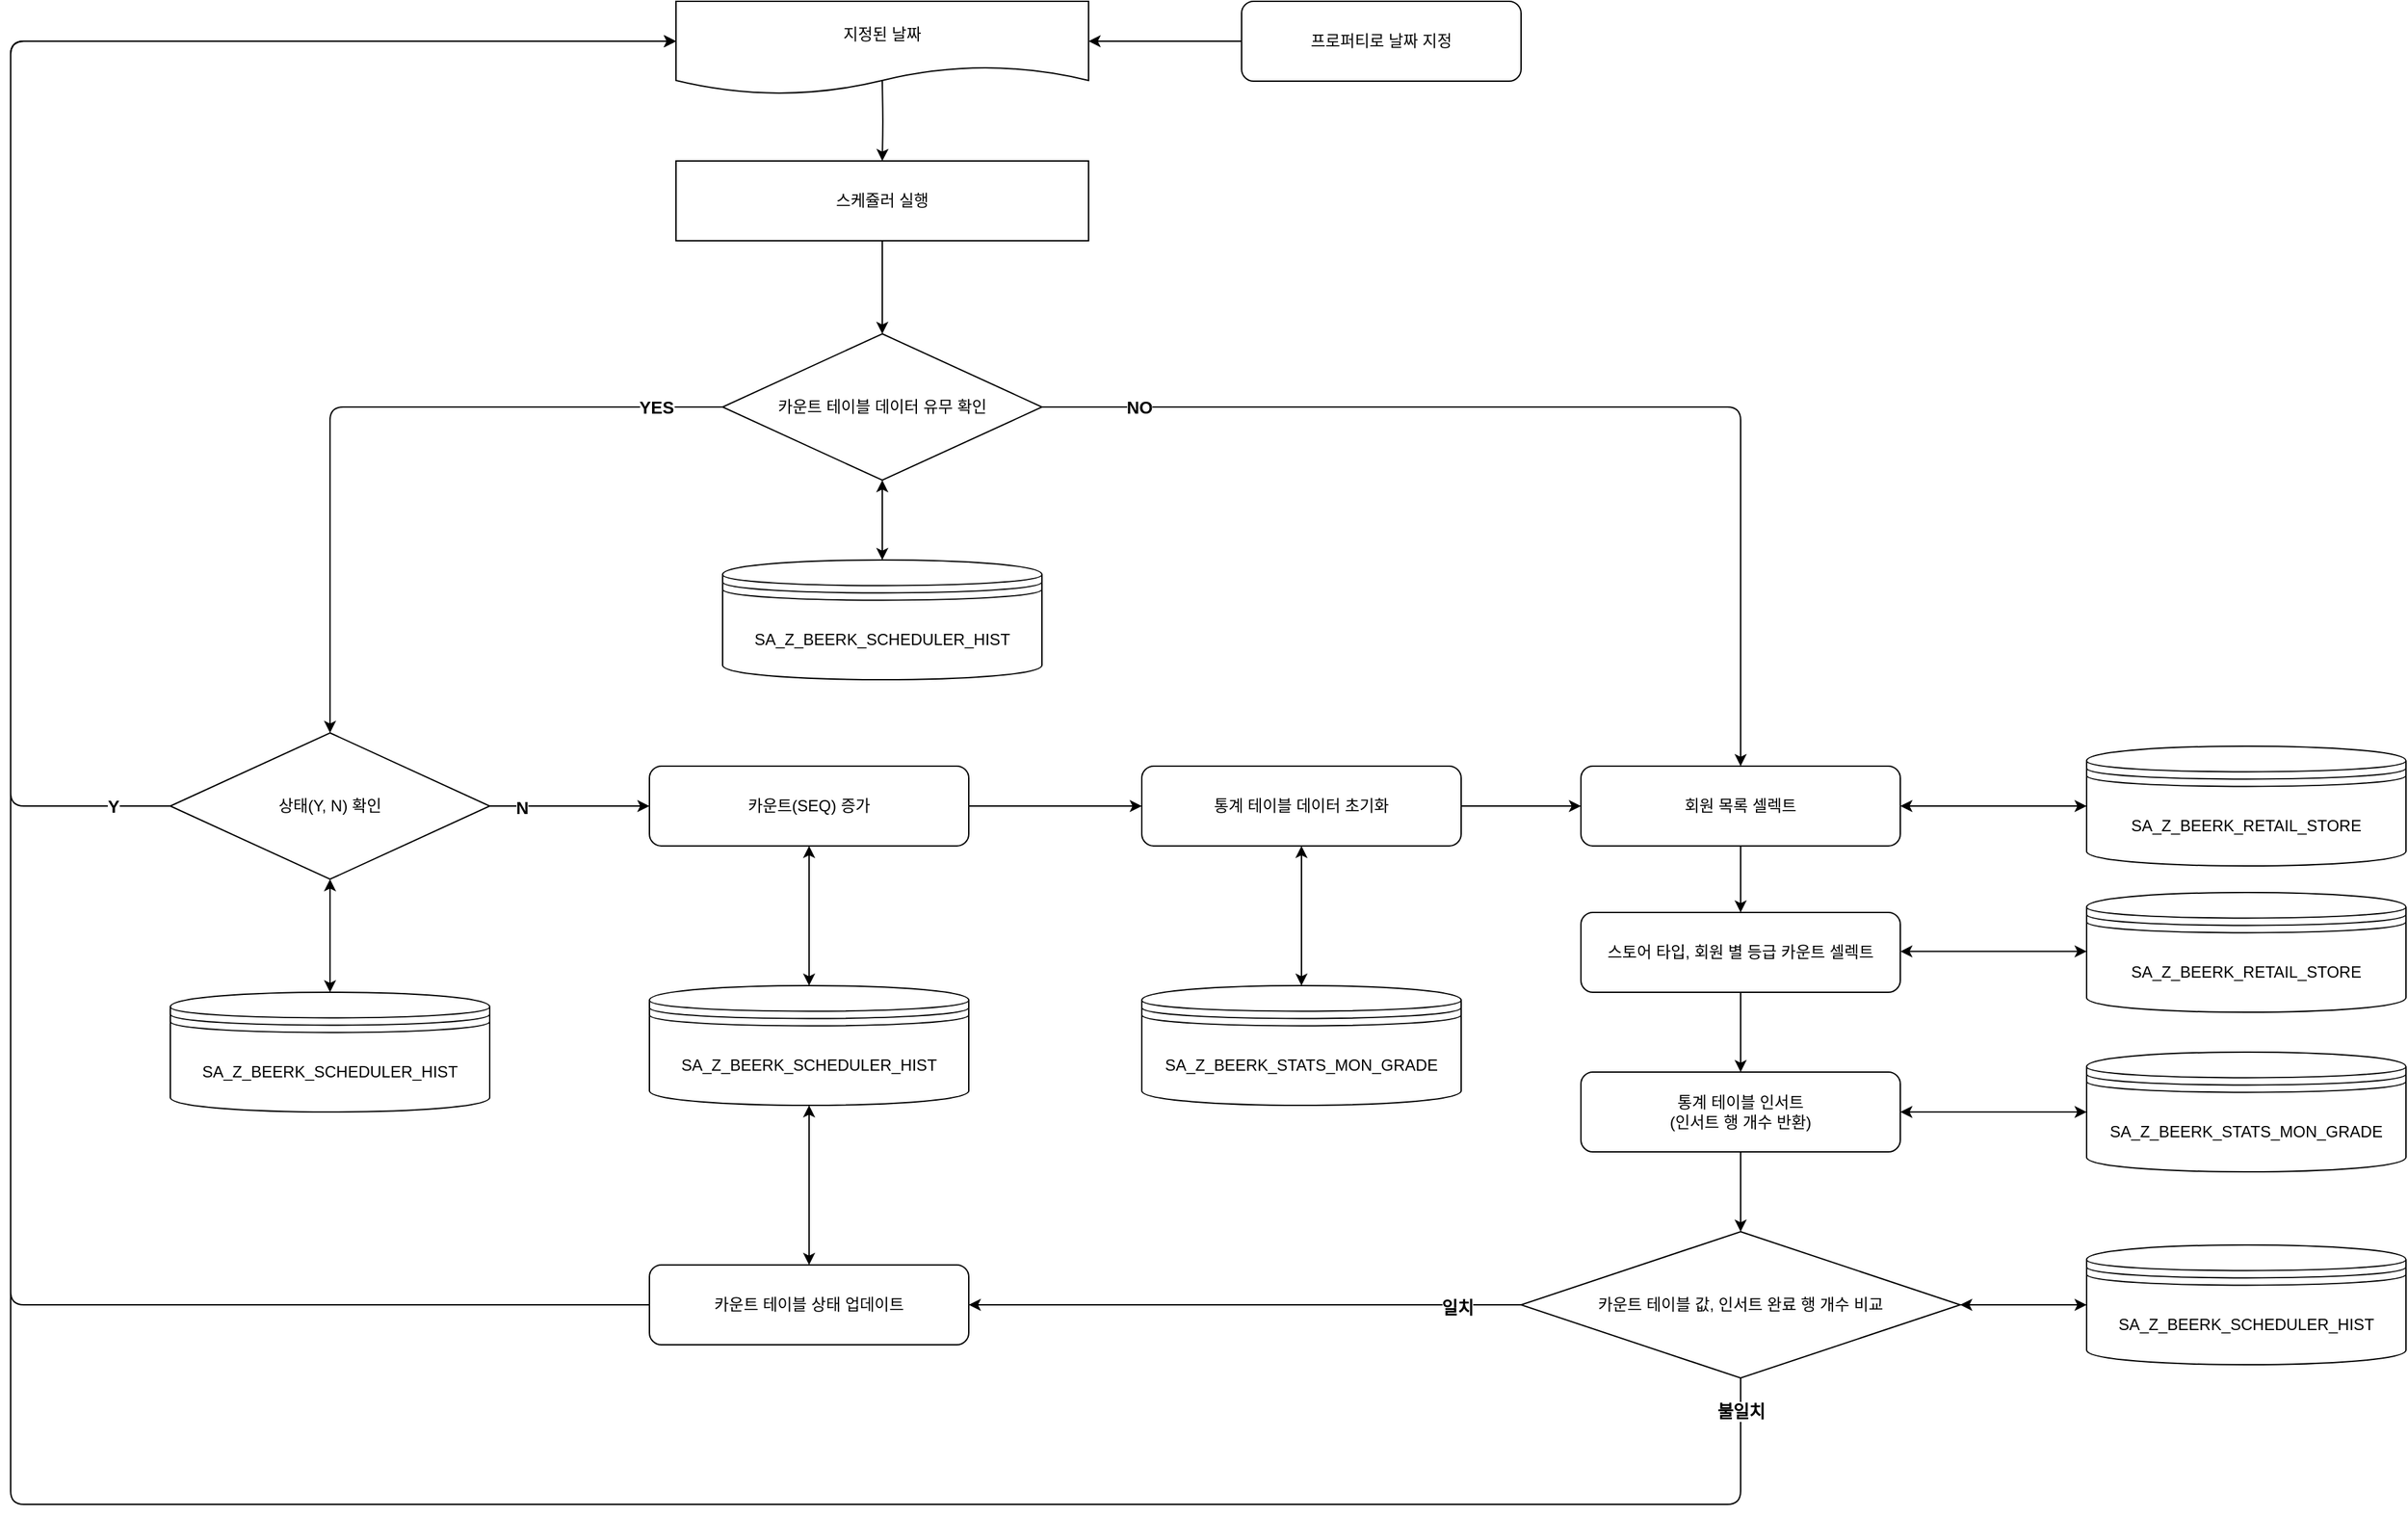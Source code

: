 <mxfile version="14.2.7" type="github">
  <diagram name="Page-1" id="9f46799a-70d6-7492-0946-bef42562c5a5">
    <mxGraphModel dx="1422" dy="1612" grid="1" gridSize="10" guides="1" tooltips="1" connect="1" arrows="1" fold="1" page="1" pageScale="1" pageWidth="1100" pageHeight="850" math="0" shadow="0">
      <root>
        <mxCell id="0" />
        <mxCell id="1" parent="0" />
        <mxCell id="IH1UawKQzV-C3lGUAN1--19" style="edgeStyle=orthogonalEdgeStyle;curved=0;rounded=1;sketch=0;orthogonalLoop=1;jettySize=auto;html=1;" parent="1" source="IH1UawKQzV-C3lGUAN1--4" target="IH1UawKQzV-C3lGUAN1--20" edge="1">
          <mxGeometry relative="1" as="geometry">
            <mxPoint x="240" y="-430" as="targetPoint" />
          </mxGeometry>
        </mxCell>
        <mxCell id="IH1UawKQzV-C3lGUAN1--23" value="YES" style="edgeLabel;html=1;align=center;verticalAlign=middle;resizable=0;points=[];fontStyle=1;fontSize=13;" parent="IH1UawKQzV-C3lGUAN1--19" vertex="1" connectable="0">
          <mxGeometry x="-0.813" relative="1" as="geometry">
            <mxPoint as="offset" />
          </mxGeometry>
        </mxCell>
        <mxCell id="IH1UawKQzV-C3lGUAN1--24" style="edgeStyle=orthogonalEdgeStyle;curved=0;rounded=1;sketch=0;orthogonalLoop=1;jettySize=auto;html=1;" parent="1" source="IH1UawKQzV-C3lGUAN1--4" target="IH1UawKQzV-C3lGUAN1--17" edge="1">
          <mxGeometry relative="1" as="geometry" />
        </mxCell>
        <mxCell id="IH1UawKQzV-C3lGUAN1--25" value="NO" style="edgeLabel;html=1;align=center;verticalAlign=middle;resizable=0;points=[];fontStyle=1;fontSize=13;" parent="IH1UawKQzV-C3lGUAN1--24" vertex="1" connectable="0">
          <mxGeometry x="-0.778" relative="1" as="geometry">
            <mxPoint x="-15" as="offset" />
          </mxGeometry>
        </mxCell>
        <mxCell id="IH1UawKQzV-C3lGUAN1--4" value="카운트 테이블 데이터 유무 확인" style="rhombus;whiteSpace=wrap;html=1;rounded=0;sketch=0;" parent="1" vertex="1">
          <mxGeometry x="555" y="-580" width="240" height="110" as="geometry" />
        </mxCell>
        <mxCell id="IH1UawKQzV-C3lGUAN1--13" style="edgeStyle=orthogonalEdgeStyle;curved=0;rounded=1;sketch=0;orthogonalLoop=1;jettySize=auto;html=1;" parent="1" target="IH1UawKQzV-C3lGUAN1--12" edge="1">
          <mxGeometry relative="1" as="geometry">
            <mxPoint x="675" y="-770" as="sourcePoint" />
          </mxGeometry>
        </mxCell>
        <mxCell id="IH1UawKQzV-C3lGUAN1--18" style="edgeStyle=orthogonalEdgeStyle;curved=0;rounded=1;sketch=0;orthogonalLoop=1;jettySize=auto;html=1;" parent="1" source="IH1UawKQzV-C3lGUAN1--12" target="IH1UawKQzV-C3lGUAN1--4" edge="1">
          <mxGeometry relative="1" as="geometry" />
        </mxCell>
        <mxCell id="IH1UawKQzV-C3lGUAN1--12" value="스케쥴러 실행" style="rounded=0;whiteSpace=wrap;html=1;sketch=0;" parent="1" vertex="1">
          <mxGeometry x="520" y="-710" width="310" height="60" as="geometry" />
        </mxCell>
        <mxCell id="IH1UawKQzV-C3lGUAN1--16" style="edgeStyle=orthogonalEdgeStyle;curved=0;rounded=1;sketch=0;orthogonalLoop=1;jettySize=auto;html=1;" parent="1" source="IH1UawKQzV-C3lGUAN1--15" edge="1">
          <mxGeometry relative="1" as="geometry">
            <mxPoint x="830" y="-800" as="targetPoint" />
          </mxGeometry>
        </mxCell>
        <mxCell id="IH1UawKQzV-C3lGUAN1--15" value="프로퍼티로 날짜 지정" style="rounded=1;whiteSpace=wrap;html=1;sketch=0;" parent="1" vertex="1">
          <mxGeometry x="945" y="-830" width="210" height="60" as="geometry" />
        </mxCell>
        <mxCell id="IH1UawKQzV-C3lGUAN1--52" style="edgeStyle=orthogonalEdgeStyle;curved=0;rounded=1;sketch=0;orthogonalLoop=1;jettySize=auto;html=1;" parent="1" source="IH1UawKQzV-C3lGUAN1--17" target="IH1UawKQzV-C3lGUAN1--51" edge="1">
          <mxGeometry relative="1" as="geometry" />
        </mxCell>
        <mxCell id="IH1UawKQzV-C3lGUAN1--17" value="회원 목록 셀렉트" style="rounded=1;whiteSpace=wrap;html=1;sketch=0;" parent="1" vertex="1">
          <mxGeometry x="1200" y="-255" width="240" height="60" as="geometry" />
        </mxCell>
        <mxCell id="IH1UawKQzV-C3lGUAN1--21" style="edgeStyle=orthogonalEdgeStyle;curved=0;rounded=1;sketch=0;orthogonalLoop=1;jettySize=auto;html=1;entryX=0;entryY=0.5;entryDx=0;entryDy=0;" parent="1" source="IH1UawKQzV-C3lGUAN1--20" edge="1">
          <mxGeometry relative="1" as="geometry">
            <mxPoint x="520" y="-800" as="targetPoint" />
            <Array as="points">
              <mxPoint x="20" y="-225" />
              <mxPoint x="20" y="-800" />
            </Array>
          </mxGeometry>
        </mxCell>
        <mxCell id="IH1UawKQzV-C3lGUAN1--22" value="Y" style="edgeLabel;html=1;align=center;verticalAlign=middle;resizable=0;points=[];fontStyle=1;fontSize=13;" parent="IH1UawKQzV-C3lGUAN1--21" vertex="1" connectable="0">
          <mxGeometry x="-0.928" relative="1" as="geometry">
            <mxPoint as="offset" />
          </mxGeometry>
        </mxCell>
        <mxCell id="IH1UawKQzV-C3lGUAN1--78" style="edgeStyle=orthogonalEdgeStyle;curved=0;rounded=1;sketch=0;orthogonalLoop=1;jettySize=auto;html=1;" parent="1" source="IH1UawKQzV-C3lGUAN1--20" target="IH1UawKQzV-C3lGUAN1--43" edge="1">
          <mxGeometry relative="1" as="geometry" />
        </mxCell>
        <mxCell id="IH1UawKQzV-C3lGUAN1--79" value="N" style="edgeLabel;html=1;align=center;verticalAlign=middle;resizable=0;points=[];fontStyle=1;fontSize=13;" parent="IH1UawKQzV-C3lGUAN1--78" vertex="1" connectable="0">
          <mxGeometry x="-0.596" y="-1" relative="1" as="geometry">
            <mxPoint as="offset" />
          </mxGeometry>
        </mxCell>
        <mxCell id="IH1UawKQzV-C3lGUAN1--20" value="상태(Y, N) 확인" style="rhombus;whiteSpace=wrap;html=1;rounded=0;sketch=0;" parent="1" vertex="1">
          <mxGeometry x="140" y="-280" width="240" height="110" as="geometry" />
        </mxCell>
        <mxCell id="IH1UawKQzV-C3lGUAN1--65" style="edgeStyle=orthogonalEdgeStyle;curved=0;rounded=1;sketch=0;orthogonalLoop=1;jettySize=auto;html=1;entryX=0;entryY=0.5;entryDx=0;entryDy=0;" parent="1" source="IH1UawKQzV-C3lGUAN1--43" target="IH1UawKQzV-C3lGUAN1--47" edge="1">
          <mxGeometry relative="1" as="geometry" />
        </mxCell>
        <mxCell id="IH1UawKQzV-C3lGUAN1--43" value="카운트(SEQ) 증가" style="rounded=1;whiteSpace=wrap;html=1;sketch=0;" parent="1" vertex="1">
          <mxGeometry x="500" y="-255" width="240" height="60" as="geometry" />
        </mxCell>
        <mxCell id="IH1UawKQzV-C3lGUAN1--66" style="edgeStyle=orthogonalEdgeStyle;curved=0;rounded=1;sketch=0;orthogonalLoop=1;jettySize=auto;html=1;entryX=0;entryY=0.5;entryDx=0;entryDy=0;" parent="1" source="IH1UawKQzV-C3lGUAN1--47" target="IH1UawKQzV-C3lGUAN1--17" edge="1">
          <mxGeometry relative="1" as="geometry" />
        </mxCell>
        <mxCell id="IH1UawKQzV-C3lGUAN1--47" value="통계 테이블 데이터 초기화" style="rounded=1;whiteSpace=wrap;html=1;sketch=0;" parent="1" vertex="1">
          <mxGeometry x="870" y="-255" width="240" height="60" as="geometry" />
        </mxCell>
        <mxCell id="IH1UawKQzV-C3lGUAN1--63" style="edgeStyle=orthogonalEdgeStyle;curved=0;rounded=1;sketch=0;orthogonalLoop=1;jettySize=auto;html=1;entryX=0;entryY=0.5;entryDx=0;entryDy=0;" parent="1" source="IH1UawKQzV-C3lGUAN1--48" edge="1">
          <mxGeometry relative="1" as="geometry">
            <mxPoint x="520" y="-800" as="targetPoint" />
            <Array as="points">
              <mxPoint x="20" y="150" />
              <mxPoint x="20" y="-800" />
            </Array>
          </mxGeometry>
        </mxCell>
        <mxCell id="IH1UawKQzV-C3lGUAN1--48" value="카운트 테이블 상태 업데이트" style="rounded=1;whiteSpace=wrap;html=1;sketch=0;" parent="1" vertex="1">
          <mxGeometry x="500" y="120" width="240" height="60" as="geometry" />
        </mxCell>
        <mxCell id="IH1UawKQzV-C3lGUAN1--54" style="edgeStyle=orthogonalEdgeStyle;curved=0;rounded=1;sketch=0;orthogonalLoop=1;jettySize=auto;html=1;entryX=0.5;entryY=0;entryDx=0;entryDy=0;" parent="1" source="IH1UawKQzV-C3lGUAN1--50" target="IH1UawKQzV-C3lGUAN1--58" edge="1">
          <mxGeometry relative="1" as="geometry">
            <mxPoint x="725" y="-95" as="targetPoint" />
          </mxGeometry>
        </mxCell>
        <mxCell id="IH1UawKQzV-C3lGUAN1--50" value="통계 테이블 인서트&lt;br&gt;(인서트 행 개수 반환)" style="rounded=1;whiteSpace=wrap;html=1;sketch=0;" parent="1" vertex="1">
          <mxGeometry x="1200" y="-25" width="240" height="60" as="geometry" />
        </mxCell>
        <mxCell id="IH1UawKQzV-C3lGUAN1--53" style="edgeStyle=orthogonalEdgeStyle;curved=0;rounded=1;sketch=0;orthogonalLoop=1;jettySize=auto;html=1;" parent="1" source="IH1UawKQzV-C3lGUAN1--51" target="IH1UawKQzV-C3lGUAN1--50" edge="1">
          <mxGeometry relative="1" as="geometry" />
        </mxCell>
        <mxCell id="IH1UawKQzV-C3lGUAN1--51" value="스토어 타입, 회원 별 등급 카운트 셀렉트" style="rounded=1;whiteSpace=wrap;html=1;sketch=0;" parent="1" vertex="1">
          <mxGeometry x="1200" y="-145" width="240" height="60" as="geometry" />
        </mxCell>
        <mxCell id="IH1UawKQzV-C3lGUAN1--59" style="edgeStyle=orthogonalEdgeStyle;curved=0;rounded=1;sketch=0;orthogonalLoop=1;jettySize=auto;html=1;" parent="1" source="IH1UawKQzV-C3lGUAN1--58" target="IH1UawKQzV-C3lGUAN1--48" edge="1">
          <mxGeometry relative="1" as="geometry">
            <mxPoint x="430" y="-5" as="targetPoint" />
          </mxGeometry>
        </mxCell>
        <mxCell id="IH1UawKQzV-C3lGUAN1--61" value="일치" style="edgeLabel;html=1;align=center;verticalAlign=middle;resizable=0;points=[];fontStyle=1;fontSize=13;" parent="IH1UawKQzV-C3lGUAN1--59" vertex="1" connectable="0">
          <mxGeometry x="-0.769" y="2" relative="1" as="geometry">
            <mxPoint as="offset" />
          </mxGeometry>
        </mxCell>
        <mxCell id="IH1UawKQzV-C3lGUAN1--60" style="edgeStyle=orthogonalEdgeStyle;curved=0;rounded=1;sketch=0;orthogonalLoop=1;jettySize=auto;html=1;entryX=0;entryY=0.5;entryDx=0;entryDy=0;" parent="1" source="IH1UawKQzV-C3lGUAN1--58" edge="1">
          <mxGeometry relative="1" as="geometry">
            <mxPoint x="520" y="-800" as="targetPoint" />
            <Array as="points">
              <mxPoint x="1320" y="300" />
              <mxPoint x="20" y="300" />
              <mxPoint x="20" y="-800" />
            </Array>
          </mxGeometry>
        </mxCell>
        <mxCell id="IH1UawKQzV-C3lGUAN1--62" value="불일치" style="edgeLabel;html=1;align=center;verticalAlign=middle;resizable=0;points=[];fontStyle=1;fontSize=13;" parent="IH1UawKQzV-C3lGUAN1--60" vertex="1" connectable="0">
          <mxGeometry x="-0.756" y="-2" relative="1" as="geometry">
            <mxPoint x="270.71" y="-68" as="offset" />
          </mxGeometry>
        </mxCell>
        <mxCell id="IH1UawKQzV-C3lGUAN1--58" value="카운트 테이블 값, 인서트 완료 행 개수 비교" style="rhombus;whiteSpace=wrap;html=1;rounded=0;sketch=0;fontSize=12;" parent="1" vertex="1">
          <mxGeometry x="1155" y="95" width="330" height="110" as="geometry" />
        </mxCell>
        <mxCell id="IH1UawKQzV-C3lGUAN1--67" value="&lt;span&gt;지정된 날짜&lt;/span&gt;" style="shape=document;whiteSpace=wrap;html=1;boundedLbl=1;rounded=0;sketch=0;" parent="1" vertex="1">
          <mxGeometry x="520" y="-830" width="310" height="70" as="geometry" />
        </mxCell>
        <mxCell id="IH1UawKQzV-C3lGUAN1--69" value="SA_Z_BEERK_RETAIL_STORE" style="shape=datastore;whiteSpace=wrap;html=1;rounded=0;sketch=0;" parent="1" vertex="1">
          <mxGeometry x="1580" y="-160" width="240" height="90" as="geometry" />
        </mxCell>
        <mxCell id="IH1UawKQzV-C3lGUAN1--70" value="SA_Z_BEERK_RETAIL_STORE" style="shape=datastore;whiteSpace=wrap;html=1;rounded=0;sketch=0;" parent="1" vertex="1">
          <mxGeometry x="1580" y="-270" width="240" height="90" as="geometry" />
        </mxCell>
        <mxCell id="IH1UawKQzV-C3lGUAN1--71" value="&lt;span&gt;SA_Z_BEERK_SCHEDULER_HIST&lt;/span&gt;" style="shape=datastore;whiteSpace=wrap;html=1;rounded=0;sketch=0;" parent="1" vertex="1">
          <mxGeometry x="1580" y="105" width="240" height="90" as="geometry" />
        </mxCell>
        <mxCell id="IH1UawKQzV-C3lGUAN1--72" value="SA_Z_BEERK_STATS_MON_GRADE" style="shape=datastore;whiteSpace=wrap;html=1;rounded=0;sketch=0;" parent="1" vertex="1">
          <mxGeometry x="1580" y="-40" width="240" height="90" as="geometry" />
        </mxCell>
        <mxCell id="IH1UawKQzV-C3lGUAN1--73" value="&lt;span&gt;SA_Z_BEERK_SCHEDULER_HIST&lt;/span&gt;" style="shape=datastore;whiteSpace=wrap;html=1;rounded=0;sketch=0;" parent="1" vertex="1">
          <mxGeometry x="140" y="-85" width="240" height="90" as="geometry" />
        </mxCell>
        <mxCell id="IH1UawKQzV-C3lGUAN1--75" value="SA_Z_BEERK_SCHEDULER_HIST" style="shape=datastore;whiteSpace=wrap;html=1;rounded=0;sketch=0;" parent="1" vertex="1">
          <mxGeometry x="555" y="-410" width="240" height="90" as="geometry" />
        </mxCell>
        <mxCell id="IH1UawKQzV-C3lGUAN1--76" value="SA_Z_BEERK_STATS_MON_GRADE" style="shape=datastore;whiteSpace=wrap;html=1;rounded=0;sketch=0;" parent="1" vertex="1">
          <mxGeometry x="870" y="-90" width="240" height="90" as="geometry" />
        </mxCell>
        <mxCell id="IH1UawKQzV-C3lGUAN1--80" value="" style="endArrow=classic;startArrow=classic;html=1;exitX=0.5;exitY=0;exitDx=0;exitDy=0;entryX=0.5;entryY=1;entryDx=0;entryDy=0;" parent="1" source="IH1UawKQzV-C3lGUAN1--73" target="IH1UawKQzV-C3lGUAN1--20" edge="1">
          <mxGeometry width="50" height="50" relative="1" as="geometry">
            <mxPoint x="860" y="-190" as="sourcePoint" />
            <mxPoint x="910" y="-240" as="targetPoint" />
          </mxGeometry>
        </mxCell>
        <mxCell id="IH1UawKQzV-C3lGUAN1--82" value="" style="endArrow=classic;startArrow=classic;html=1;exitX=0.5;exitY=0;exitDx=0;exitDy=0;entryX=0.5;entryY=1;entryDx=0;entryDy=0;" parent="1" source="IH1UawKQzV-C3lGUAN1--75" target="IH1UawKQzV-C3lGUAN1--4" edge="1">
          <mxGeometry width="50" height="50" relative="1" as="geometry">
            <mxPoint x="500" y="-375" as="sourcePoint" />
            <mxPoint x="500" y="-460" as="targetPoint" />
          </mxGeometry>
        </mxCell>
        <mxCell id="IH1UawKQzV-C3lGUAN1--83" value="" style="endArrow=classic;startArrow=classic;html=1;exitX=0;exitY=0.5;exitDx=0;exitDy=0;entryX=1;entryY=0.5;entryDx=0;entryDy=0;" parent="1" source="IH1UawKQzV-C3lGUAN1--70" target="IH1UawKQzV-C3lGUAN1--17" edge="1">
          <mxGeometry width="50" height="50" relative="1" as="geometry">
            <mxPoint x="1560" y="-395" as="sourcePoint" />
            <mxPoint x="1560" y="-480" as="targetPoint" />
          </mxGeometry>
        </mxCell>
        <mxCell id="IH1UawKQzV-C3lGUAN1--85" value="" style="endArrow=classic;startArrow=classic;html=1;exitX=0;exitY=0.5;exitDx=0;exitDy=0;entryX=1;entryY=0.5;entryDx=0;entryDy=0;" parent="1" source="IH1UawKQzV-C3lGUAN1--71" target="IH1UawKQzV-C3lGUAN1--58" edge="1">
          <mxGeometry width="50" height="50" relative="1" as="geometry">
            <mxPoint x="1660" y="260" as="sourcePoint" />
            <mxPoint x="1520" y="260" as="targetPoint" />
          </mxGeometry>
        </mxCell>
        <mxCell id="IH1UawKQzV-C3lGUAN1--86" value="" style="endArrow=classic;startArrow=classic;html=1;exitX=0;exitY=0.5;exitDx=0;exitDy=0;entryX=1;entryY=0.5;entryDx=0;entryDy=0;" parent="1" edge="1">
          <mxGeometry width="50" height="50" relative="1" as="geometry">
            <mxPoint x="1580" y="-115.71" as="sourcePoint" />
            <mxPoint x="1440" y="-115.71" as="targetPoint" />
          </mxGeometry>
        </mxCell>
        <mxCell id="IH1UawKQzV-C3lGUAN1--87" value="" style="endArrow=classic;startArrow=classic;html=1;exitX=0;exitY=0.5;exitDx=0;exitDy=0;entryX=1;entryY=0.5;entryDx=0;entryDy=0;" parent="1" edge="1">
          <mxGeometry width="50" height="50" relative="1" as="geometry">
            <mxPoint x="1580" y="5" as="sourcePoint" />
            <mxPoint x="1440" y="5" as="targetPoint" />
          </mxGeometry>
        </mxCell>
        <mxCell id="IH1UawKQzV-C3lGUAN1--89" value="SA_Z_BEERK_SCHEDULER_HIST" style="shape=datastore;whiteSpace=wrap;html=1;rounded=0;sketch=0;" parent="1" vertex="1">
          <mxGeometry x="500" y="-90" width="240" height="90" as="geometry" />
        </mxCell>
        <mxCell id="IH1UawKQzV-C3lGUAN1--90" value="" style="endArrow=classic;startArrow=classic;html=1;exitX=0.5;exitY=0;exitDx=0;exitDy=0;entryX=0.5;entryY=1;entryDx=0;entryDy=0;" parent="1" source="IH1UawKQzV-C3lGUAN1--48" target="IH1UawKQzV-C3lGUAN1--89" edge="1">
          <mxGeometry width="50" height="50" relative="1" as="geometry">
            <mxPoint x="500" y="135" as="sourcePoint" />
            <mxPoint x="480" y="30" as="targetPoint" />
          </mxGeometry>
        </mxCell>
        <mxCell id="IH1UawKQzV-C3lGUAN1--93" value="" style="endArrow=classic;startArrow=classic;html=1;entryX=0.5;entryY=1;entryDx=0;entryDy=0;exitX=0.5;exitY=0;exitDx=0;exitDy=0;" parent="1" source="IH1UawKQzV-C3lGUAN1--89" target="IH1UawKQzV-C3lGUAN1--43" edge="1">
          <mxGeometry width="50" height="50" relative="1" as="geometry">
            <mxPoint x="620" y="-100" as="sourcePoint" />
            <mxPoint x="630" y="10" as="targetPoint" />
          </mxGeometry>
        </mxCell>
        <mxCell id="IH1UawKQzV-C3lGUAN1--95" value="" style="endArrow=classic;startArrow=classic;html=1;entryX=0.5;entryY=1;entryDx=0;entryDy=0;exitX=0.5;exitY=0;exitDx=0;exitDy=0;" parent="1" source="IH1UawKQzV-C3lGUAN1--76" target="IH1UawKQzV-C3lGUAN1--47" edge="1">
          <mxGeometry width="50" height="50" relative="1" as="geometry">
            <mxPoint x="1000" y="-90" as="sourcePoint" />
            <mxPoint x="1000" y="-195" as="targetPoint" />
          </mxGeometry>
        </mxCell>
      </root>
    </mxGraphModel>
  </diagram>
</mxfile>
